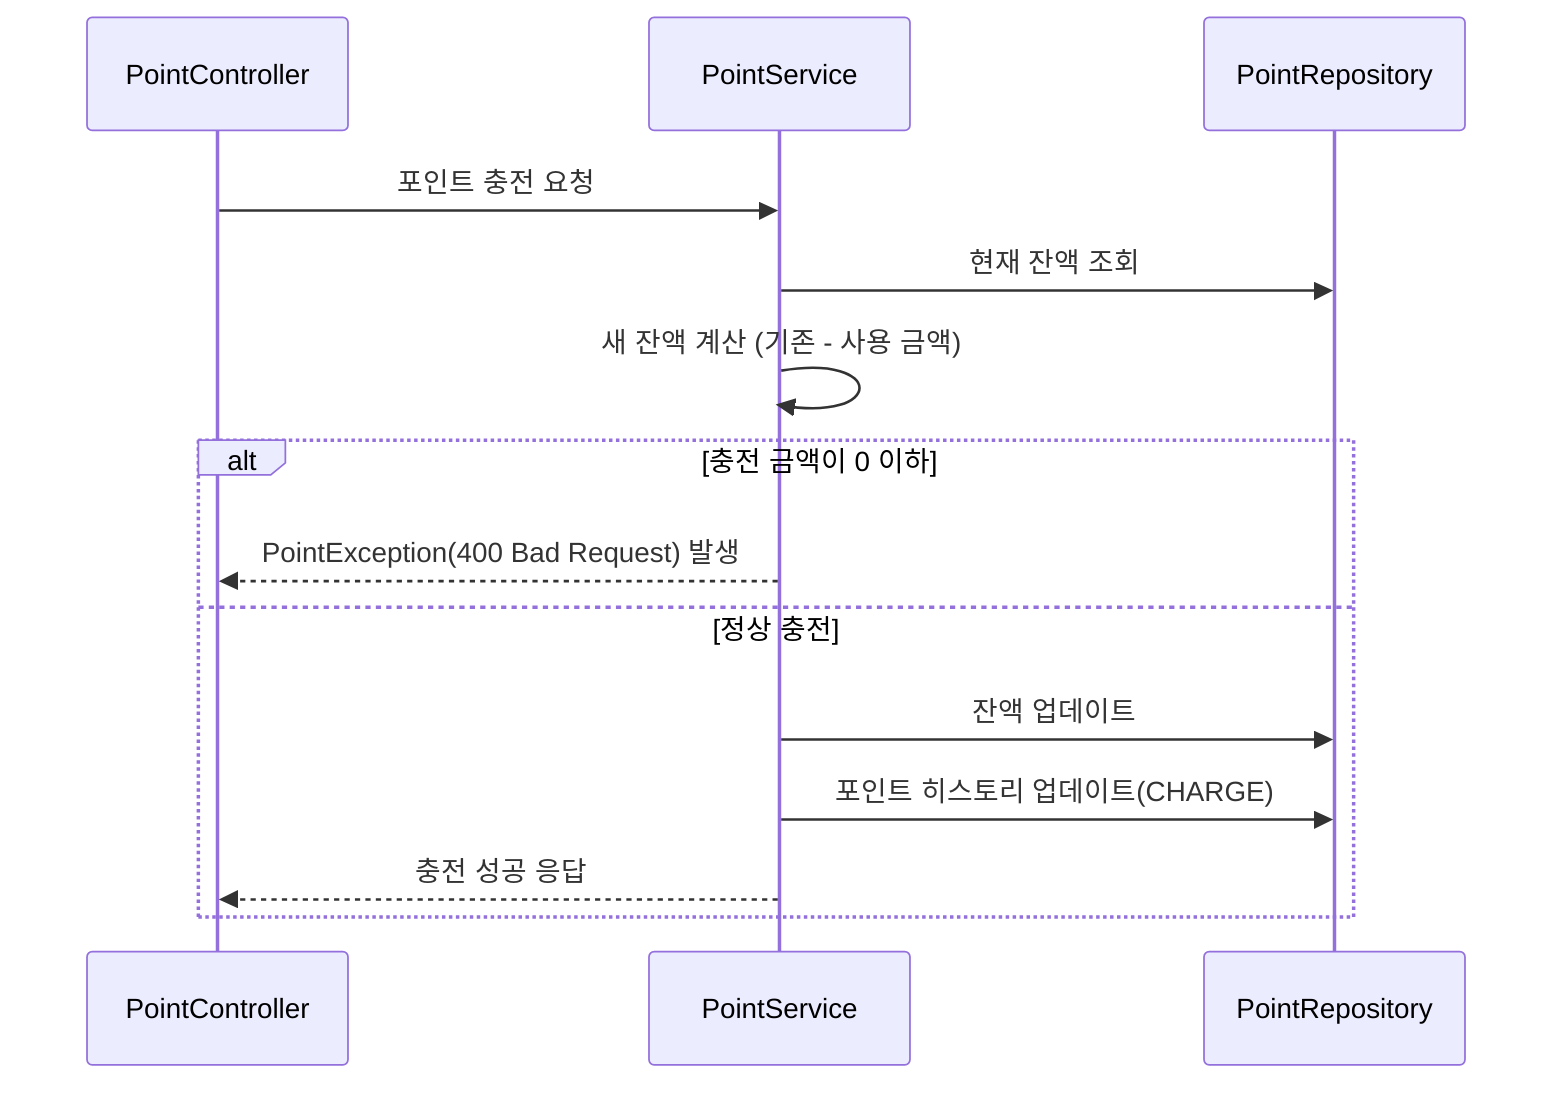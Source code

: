 sequenceDiagram
    participant PointController
    participant PointService
    participant PointRepository

    PointController->>PointService: 포인트 충전 요청

    PointService->>PointRepository: 현재 잔액 조회
    PointService->>PointService: 새 잔액 계산 (기존 - 사용 금액)

    alt 충전 금액이 0 이하
        PointService-->>PointController: PointException(400 Bad Request) 발생
    else 정상 충전
        PointService->>PointRepository: 잔액 업데이트
        PointService->>PointRepository: 포인트 히스토리 업데이트(CHARGE)
        PointService-->>PointController: 충전 성공 응답
    end